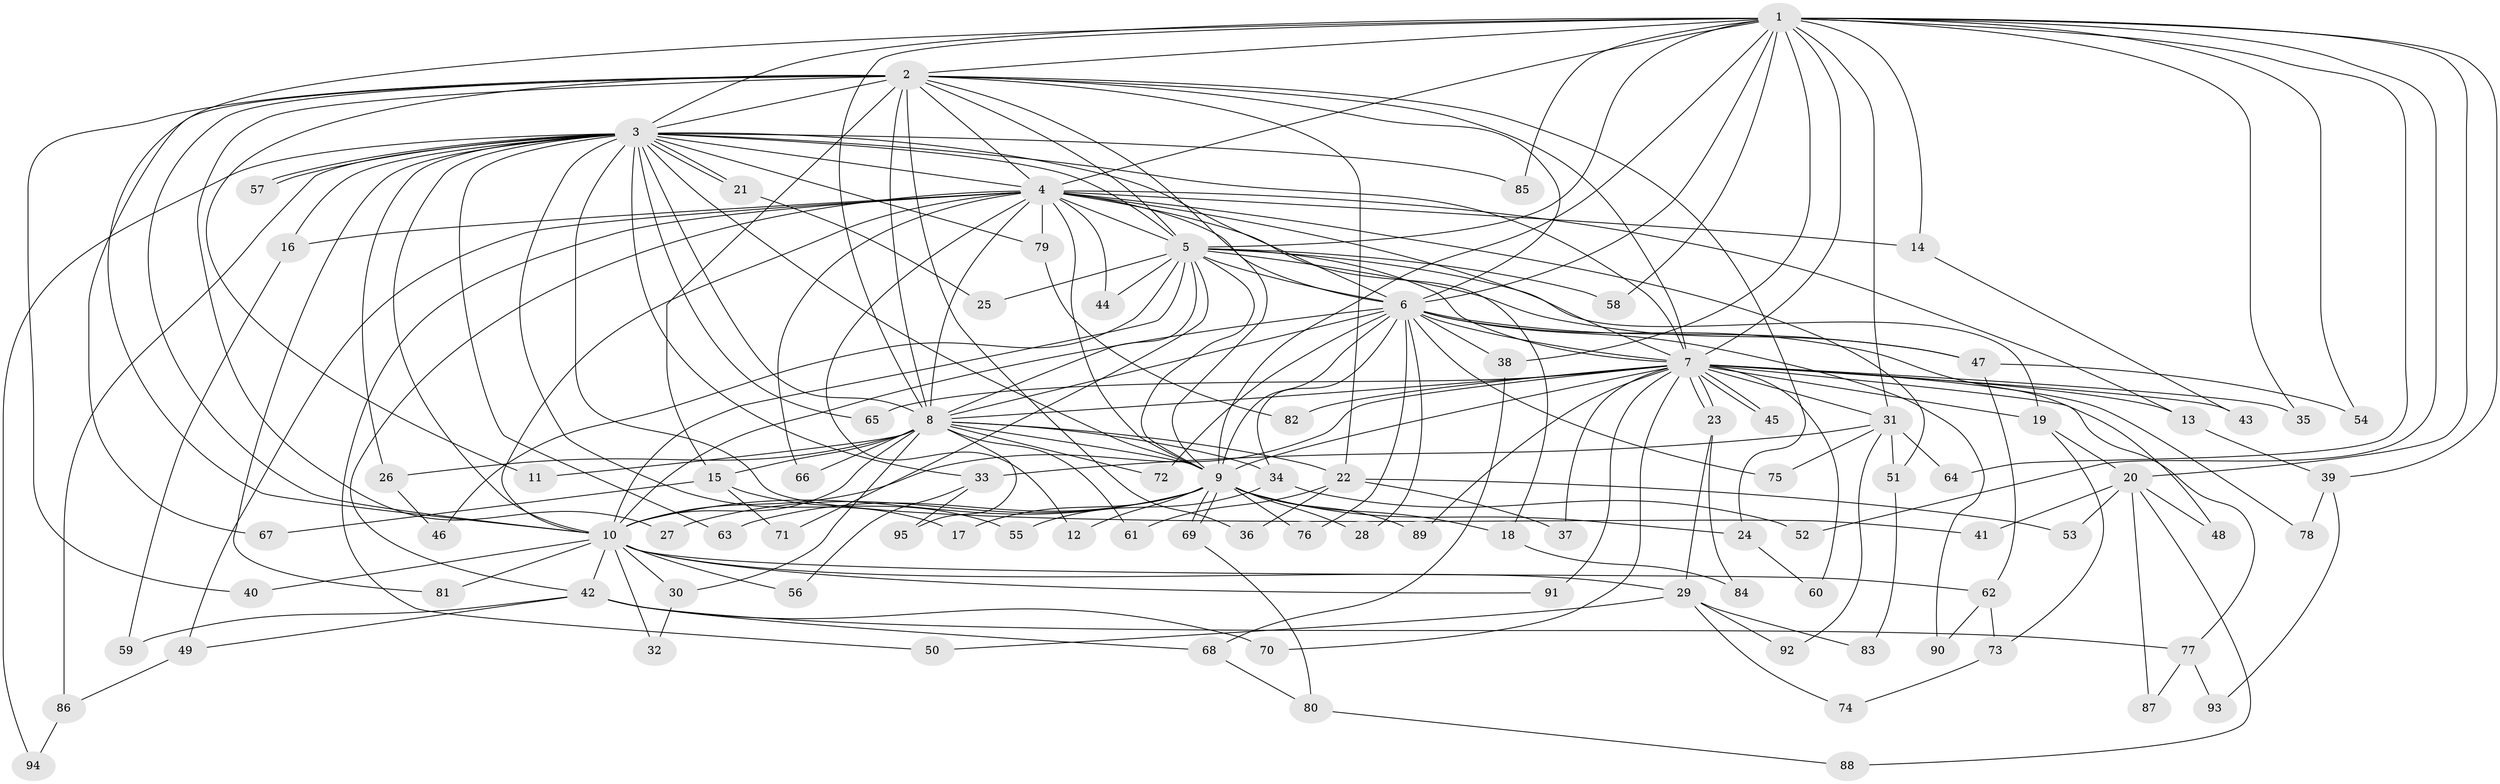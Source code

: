 // coarse degree distribution, {14: 0.03508771929824561, 24: 0.017543859649122806, 23: 0.017543859649122806, 20: 0.017543859649122806, 15: 0.03508771929824561, 2: 0.543859649122807, 3: 0.12280701754385964, 5: 0.07017543859649122, 4: 0.07017543859649122, 6: 0.017543859649122806, 7: 0.017543859649122806, 1: 0.017543859649122806, 8: 0.017543859649122806}
// Generated by graph-tools (version 1.1) at 2025/17/03/04/25 18:17:51]
// undirected, 95 vertices, 215 edges
graph export_dot {
graph [start="1"]
  node [color=gray90,style=filled];
  1;
  2;
  3;
  4;
  5;
  6;
  7;
  8;
  9;
  10;
  11;
  12;
  13;
  14;
  15;
  16;
  17;
  18;
  19;
  20;
  21;
  22;
  23;
  24;
  25;
  26;
  27;
  28;
  29;
  30;
  31;
  32;
  33;
  34;
  35;
  36;
  37;
  38;
  39;
  40;
  41;
  42;
  43;
  44;
  45;
  46;
  47;
  48;
  49;
  50;
  51;
  52;
  53;
  54;
  55;
  56;
  57;
  58;
  59;
  60;
  61;
  62;
  63;
  64;
  65;
  66;
  67;
  68;
  69;
  70;
  71;
  72;
  73;
  74;
  75;
  76;
  77;
  78;
  79;
  80;
  81;
  82;
  83;
  84;
  85;
  86;
  87;
  88;
  89;
  90;
  91;
  92;
  93;
  94;
  95;
  1 -- 2;
  1 -- 3;
  1 -- 4;
  1 -- 5;
  1 -- 6;
  1 -- 7;
  1 -- 8;
  1 -- 9;
  1 -- 10;
  1 -- 14;
  1 -- 20;
  1 -- 31;
  1 -- 35;
  1 -- 38;
  1 -- 39;
  1 -- 52;
  1 -- 54;
  1 -- 58;
  1 -- 64;
  1 -- 85;
  2 -- 3;
  2 -- 4;
  2 -- 5;
  2 -- 6;
  2 -- 7;
  2 -- 8;
  2 -- 9;
  2 -- 10;
  2 -- 11;
  2 -- 15;
  2 -- 22;
  2 -- 24;
  2 -- 27;
  2 -- 36;
  2 -- 40;
  2 -- 67;
  3 -- 4;
  3 -- 5;
  3 -- 6;
  3 -- 7;
  3 -- 8;
  3 -- 9;
  3 -- 10;
  3 -- 16;
  3 -- 17;
  3 -- 21;
  3 -- 21;
  3 -- 26;
  3 -- 33;
  3 -- 41;
  3 -- 57;
  3 -- 57;
  3 -- 63;
  3 -- 65;
  3 -- 79;
  3 -- 81;
  3 -- 85;
  3 -- 86;
  3 -- 94;
  4 -- 5;
  4 -- 6;
  4 -- 7;
  4 -- 8;
  4 -- 9;
  4 -- 10;
  4 -- 12;
  4 -- 13;
  4 -- 14;
  4 -- 16;
  4 -- 18;
  4 -- 42;
  4 -- 44;
  4 -- 49;
  4 -- 50;
  4 -- 51;
  4 -- 66;
  4 -- 79;
  5 -- 6;
  5 -- 7;
  5 -- 8;
  5 -- 9;
  5 -- 10;
  5 -- 19;
  5 -- 25;
  5 -- 44;
  5 -- 46;
  5 -- 47;
  5 -- 58;
  5 -- 71;
  6 -- 7;
  6 -- 8;
  6 -- 9;
  6 -- 10;
  6 -- 28;
  6 -- 34;
  6 -- 38;
  6 -- 47;
  6 -- 48;
  6 -- 72;
  6 -- 75;
  6 -- 76;
  6 -- 90;
  7 -- 8;
  7 -- 9;
  7 -- 10;
  7 -- 13;
  7 -- 19;
  7 -- 23;
  7 -- 23;
  7 -- 31;
  7 -- 35;
  7 -- 37;
  7 -- 43;
  7 -- 45;
  7 -- 45;
  7 -- 60;
  7 -- 65;
  7 -- 70;
  7 -- 77;
  7 -- 78;
  7 -- 82;
  7 -- 89;
  7 -- 91;
  8 -- 9;
  8 -- 10;
  8 -- 11;
  8 -- 15;
  8 -- 22;
  8 -- 26;
  8 -- 30;
  8 -- 34;
  8 -- 61;
  8 -- 66;
  8 -- 72;
  8 -- 95;
  9 -- 10;
  9 -- 12;
  9 -- 17;
  9 -- 18;
  9 -- 24;
  9 -- 27;
  9 -- 28;
  9 -- 63;
  9 -- 69;
  9 -- 69;
  9 -- 76;
  9 -- 89;
  10 -- 29;
  10 -- 30;
  10 -- 32;
  10 -- 40;
  10 -- 42;
  10 -- 56;
  10 -- 62;
  10 -- 81;
  10 -- 91;
  13 -- 39;
  14 -- 43;
  15 -- 55;
  15 -- 67;
  15 -- 71;
  16 -- 59;
  18 -- 84;
  19 -- 20;
  19 -- 73;
  20 -- 41;
  20 -- 48;
  20 -- 53;
  20 -- 87;
  20 -- 88;
  21 -- 25;
  22 -- 36;
  22 -- 37;
  22 -- 53;
  22 -- 61;
  23 -- 29;
  23 -- 84;
  24 -- 60;
  26 -- 46;
  29 -- 50;
  29 -- 74;
  29 -- 83;
  29 -- 92;
  30 -- 32;
  31 -- 33;
  31 -- 51;
  31 -- 64;
  31 -- 75;
  31 -- 92;
  33 -- 56;
  33 -- 95;
  34 -- 52;
  34 -- 55;
  38 -- 68;
  39 -- 78;
  39 -- 93;
  42 -- 49;
  42 -- 59;
  42 -- 68;
  42 -- 70;
  42 -- 77;
  47 -- 54;
  47 -- 62;
  49 -- 86;
  51 -- 83;
  62 -- 73;
  62 -- 90;
  68 -- 80;
  69 -- 80;
  73 -- 74;
  77 -- 87;
  77 -- 93;
  79 -- 82;
  80 -- 88;
  86 -- 94;
}

